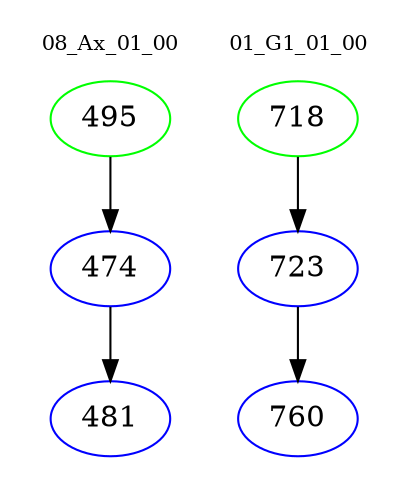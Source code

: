 digraph{
subgraph cluster_0 {
color = white
label = "08_Ax_01_00";
fontsize=10;
T0_495 [label="495", color="green"]
T0_495 -> T0_474 [color="black"]
T0_474 [label="474", color="blue"]
T0_474 -> T0_481 [color="black"]
T0_481 [label="481", color="blue"]
}
subgraph cluster_1 {
color = white
label = "01_G1_01_00";
fontsize=10;
T1_718 [label="718", color="green"]
T1_718 -> T1_723 [color="black"]
T1_723 [label="723", color="blue"]
T1_723 -> T1_760 [color="black"]
T1_760 [label="760", color="blue"]
}
}
